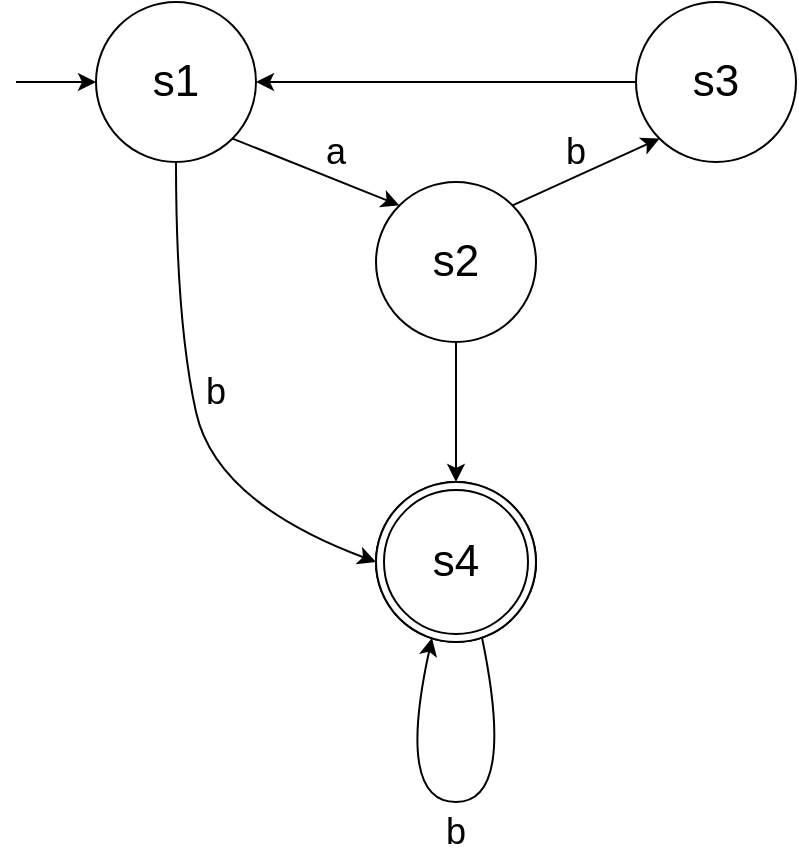 <mxfile version="21.7.5" type="github">
  <diagram name="Page-1" id="eQ4UkoVIjL1B9n0ft8tb">
    <mxGraphModel dx="1232" dy="1133" grid="1" gridSize="10" guides="1" tooltips="1" connect="1" arrows="1" fold="1" page="1" pageScale="1" pageWidth="1100" pageHeight="850" math="0" shadow="0">
      <root>
        <mxCell id="0" />
        <mxCell id="1" parent="0" />
        <mxCell id="Q8AhBht7Yoh7dVEc8vl9-1" value="&lt;font style=&quot;font-size: 22px;&quot;&gt;s1&lt;/font&gt;" style="ellipse;whiteSpace=wrap;html=1;aspect=fixed;" vertex="1" parent="1">
          <mxGeometry x="160" y="240" width="80" height="80" as="geometry" />
        </mxCell>
        <mxCell id="Q8AhBht7Yoh7dVEc8vl9-2" value="" style="endArrow=classic;html=1;rounded=0;entryX=0;entryY=0.5;entryDx=0;entryDy=0;" edge="1" parent="1" target="Q8AhBht7Yoh7dVEc8vl9-1">
          <mxGeometry width="50" height="50" relative="1" as="geometry">
            <mxPoint x="120" y="280" as="sourcePoint" />
            <mxPoint x="570" y="440" as="targetPoint" />
          </mxGeometry>
        </mxCell>
        <mxCell id="Q8AhBht7Yoh7dVEc8vl9-4" value="&lt;font style=&quot;font-size: 22px;&quot;&gt;st2&lt;/font&gt;" style="ellipse;whiteSpace=wrap;html=1;aspect=fixed;" vertex="1" parent="1">
          <mxGeometry x="300" y="480" width="80" height="80" as="geometry" />
        </mxCell>
        <mxCell id="Q8AhBht7Yoh7dVEc8vl9-5" value="&lt;font style=&quot;font-size: 18px;&quot;&gt;b&lt;/font&gt;" style="text;html=1;strokeColor=none;fillColor=none;align=center;verticalAlign=middle;whiteSpace=wrap;rounded=0;" vertex="1" parent="1">
          <mxGeometry x="310" y="640" width="60" height="30" as="geometry" />
        </mxCell>
        <mxCell id="Q8AhBht7Yoh7dVEc8vl9-7" value="" style="curved=1;endArrow=classic;html=1;rounded=0;exitX=0.663;exitY=0.975;exitDx=0;exitDy=0;exitPerimeter=0;entryX=0.35;entryY=0.975;entryDx=0;entryDy=0;entryPerimeter=0;" edge="1" parent="1" source="Q8AhBht7Yoh7dVEc8vl9-8" target="Q8AhBht7Yoh7dVEc8vl9-4">
          <mxGeometry width="50" height="50" relative="1" as="geometry">
            <mxPoint x="500" y="490" as="sourcePoint" />
            <mxPoint x="550" y="440" as="targetPoint" />
            <Array as="points">
              <mxPoint x="370" y="640" />
              <mxPoint x="310" y="640" />
            </Array>
          </mxGeometry>
        </mxCell>
        <mxCell id="Q8AhBht7Yoh7dVEc8vl9-8" value="&lt;font style=&quot;font-size: 22px;&quot;&gt;s4&lt;/font&gt;" style="ellipse;shape=doubleEllipse;whiteSpace=wrap;html=1;aspect=fixed;" vertex="1" parent="1">
          <mxGeometry x="300" y="480" width="80" height="80" as="geometry" />
        </mxCell>
        <mxCell id="Q8AhBht7Yoh7dVEc8vl9-10" value="&lt;div&gt;&lt;font style=&quot;font-size: 18px;&quot;&gt;a&lt;/font&gt;&lt;/div&gt;" style="text;html=1;strokeColor=none;fillColor=none;align=center;verticalAlign=middle;whiteSpace=wrap;rounded=0;" vertex="1" parent="1">
          <mxGeometry x="250" y="300" width="60" height="30" as="geometry" />
        </mxCell>
        <mxCell id="Q8AhBht7Yoh7dVEc8vl9-11" value="&lt;font style=&quot;font-size: 22px;&quot;&gt;s2&lt;/font&gt;" style="ellipse;whiteSpace=wrap;html=1;aspect=fixed;" vertex="1" parent="1">
          <mxGeometry x="300" y="330" width="80" height="80" as="geometry" />
        </mxCell>
        <mxCell id="Q8AhBht7Yoh7dVEc8vl9-12" value="" style="endArrow=classic;html=1;rounded=0;exitX=0.5;exitY=1;exitDx=0;exitDy=0;entryX=0.5;entryY=0;entryDx=0;entryDy=0;" edge="1" parent="1" source="Q8AhBht7Yoh7dVEc8vl9-11" target="Q8AhBht7Yoh7dVEc8vl9-8">
          <mxGeometry width="50" height="50" relative="1" as="geometry">
            <mxPoint x="520" y="490" as="sourcePoint" />
            <mxPoint x="570" y="440" as="targetPoint" />
          </mxGeometry>
        </mxCell>
        <mxCell id="Q8AhBht7Yoh7dVEc8vl9-13" value="" style="curved=1;endArrow=classic;html=1;rounded=0;exitX=0.5;exitY=1;exitDx=0;exitDy=0;entryX=0;entryY=0.5;entryDx=0;entryDy=0;" edge="1" parent="1" source="Q8AhBht7Yoh7dVEc8vl9-1" target="Q8AhBht7Yoh7dVEc8vl9-8">
          <mxGeometry width="50" height="50" relative="1" as="geometry">
            <mxPoint x="520" y="490" as="sourcePoint" />
            <mxPoint x="570" y="440" as="targetPoint" />
            <Array as="points">
              <mxPoint x="200" y="400" />
              <mxPoint x="220" y="490" />
            </Array>
          </mxGeometry>
        </mxCell>
        <mxCell id="Q8AhBht7Yoh7dVEc8vl9-14" value="&lt;font style=&quot;font-size: 18px;&quot;&gt;b&lt;/font&gt;" style="text;html=1;strokeColor=none;fillColor=none;align=center;verticalAlign=middle;whiteSpace=wrap;rounded=0;" vertex="1" parent="1">
          <mxGeometry x="190" y="420" width="60" height="30" as="geometry" />
        </mxCell>
        <mxCell id="Q8AhBht7Yoh7dVEc8vl9-16" value="" style="endArrow=classic;html=1;rounded=0;exitX=1;exitY=1;exitDx=0;exitDy=0;entryX=0;entryY=0;entryDx=0;entryDy=0;" edge="1" parent="1" source="Q8AhBht7Yoh7dVEc8vl9-1" target="Q8AhBht7Yoh7dVEc8vl9-11">
          <mxGeometry width="50" height="50" relative="1" as="geometry">
            <mxPoint x="520" y="490" as="sourcePoint" />
            <mxPoint x="310" y="340" as="targetPoint" />
          </mxGeometry>
        </mxCell>
        <mxCell id="Q8AhBht7Yoh7dVEc8vl9-17" value="&lt;font style=&quot;font-size: 22px;&quot;&gt;s3&lt;/font&gt;" style="ellipse;whiteSpace=wrap;html=1;aspect=fixed;" vertex="1" parent="1">
          <mxGeometry x="430" y="240" width="80" height="80" as="geometry" />
        </mxCell>
        <mxCell id="Q8AhBht7Yoh7dVEc8vl9-18" value="" style="endArrow=classic;html=1;rounded=0;exitX=1;exitY=0;exitDx=0;exitDy=0;entryX=0;entryY=1;entryDx=0;entryDy=0;" edge="1" parent="1" source="Q8AhBht7Yoh7dVEc8vl9-11" target="Q8AhBht7Yoh7dVEc8vl9-17">
          <mxGeometry width="50" height="50" relative="1" as="geometry">
            <mxPoint x="520" y="490" as="sourcePoint" />
            <mxPoint x="570" y="440" as="targetPoint" />
          </mxGeometry>
        </mxCell>
        <mxCell id="Q8AhBht7Yoh7dVEc8vl9-19" value="&lt;font style=&quot;font-size: 18px;&quot;&gt;b&lt;/font&gt;" style="text;html=1;strokeColor=none;fillColor=none;align=center;verticalAlign=middle;whiteSpace=wrap;rounded=0;" vertex="1" parent="1">
          <mxGeometry x="370" y="300" width="60" height="30" as="geometry" />
        </mxCell>
        <mxCell id="Q8AhBht7Yoh7dVEc8vl9-20" value="" style="endArrow=classic;html=1;rounded=0;exitX=0;exitY=0.5;exitDx=0;exitDy=0;entryX=1;entryY=0.5;entryDx=0;entryDy=0;" edge="1" parent="1" source="Q8AhBht7Yoh7dVEc8vl9-17" target="Q8AhBht7Yoh7dVEc8vl9-1">
          <mxGeometry width="50" height="50" relative="1" as="geometry">
            <mxPoint x="520" y="490" as="sourcePoint" />
            <mxPoint x="570" y="440" as="targetPoint" />
          </mxGeometry>
        </mxCell>
      </root>
    </mxGraphModel>
  </diagram>
</mxfile>
